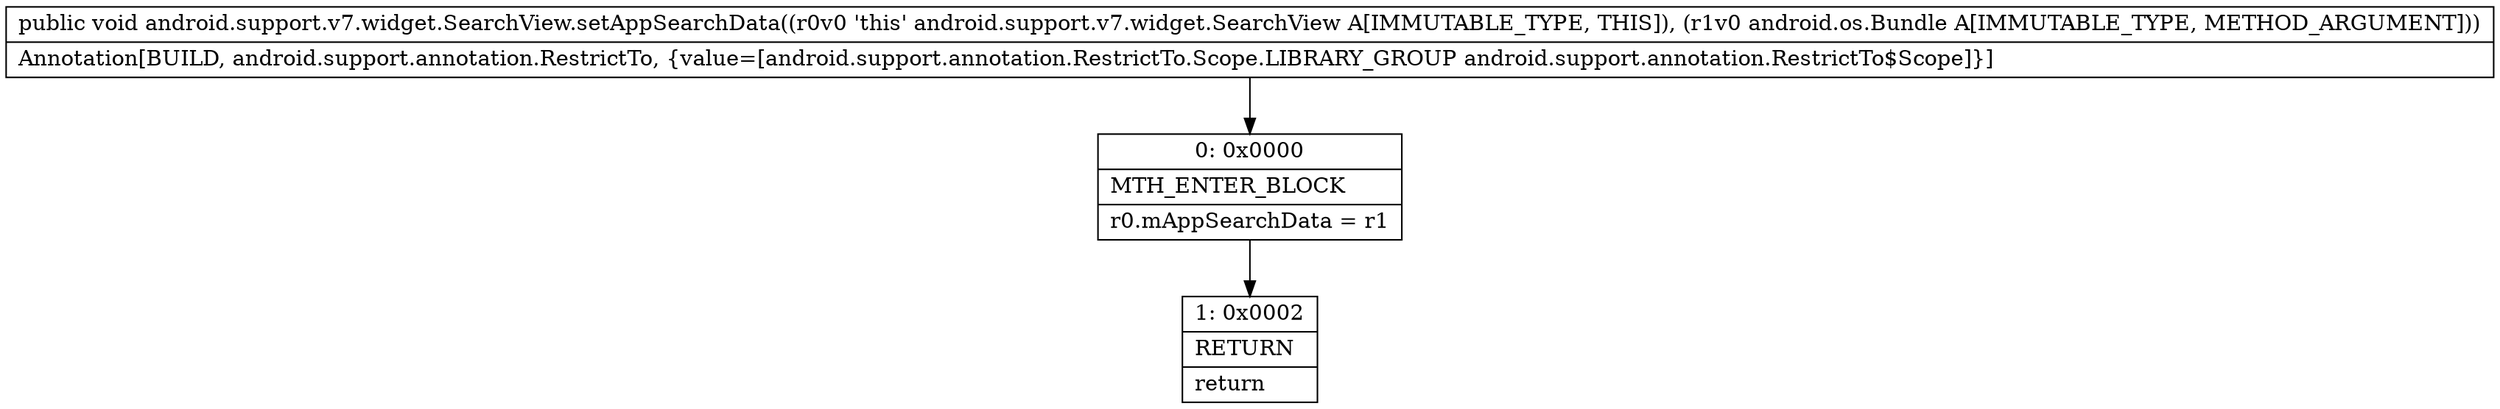 digraph "CFG forandroid.support.v7.widget.SearchView.setAppSearchData(Landroid\/os\/Bundle;)V" {
Node_0 [shape=record,label="{0\:\ 0x0000|MTH_ENTER_BLOCK\l|r0.mAppSearchData = r1\l}"];
Node_1 [shape=record,label="{1\:\ 0x0002|RETURN\l|return\l}"];
MethodNode[shape=record,label="{public void android.support.v7.widget.SearchView.setAppSearchData((r0v0 'this' android.support.v7.widget.SearchView A[IMMUTABLE_TYPE, THIS]), (r1v0 android.os.Bundle A[IMMUTABLE_TYPE, METHOD_ARGUMENT]))  | Annotation[BUILD, android.support.annotation.RestrictTo, \{value=[android.support.annotation.RestrictTo.Scope.LIBRARY_GROUP android.support.annotation.RestrictTo$Scope]\}]\l}"];
MethodNode -> Node_0;
Node_0 -> Node_1;
}

